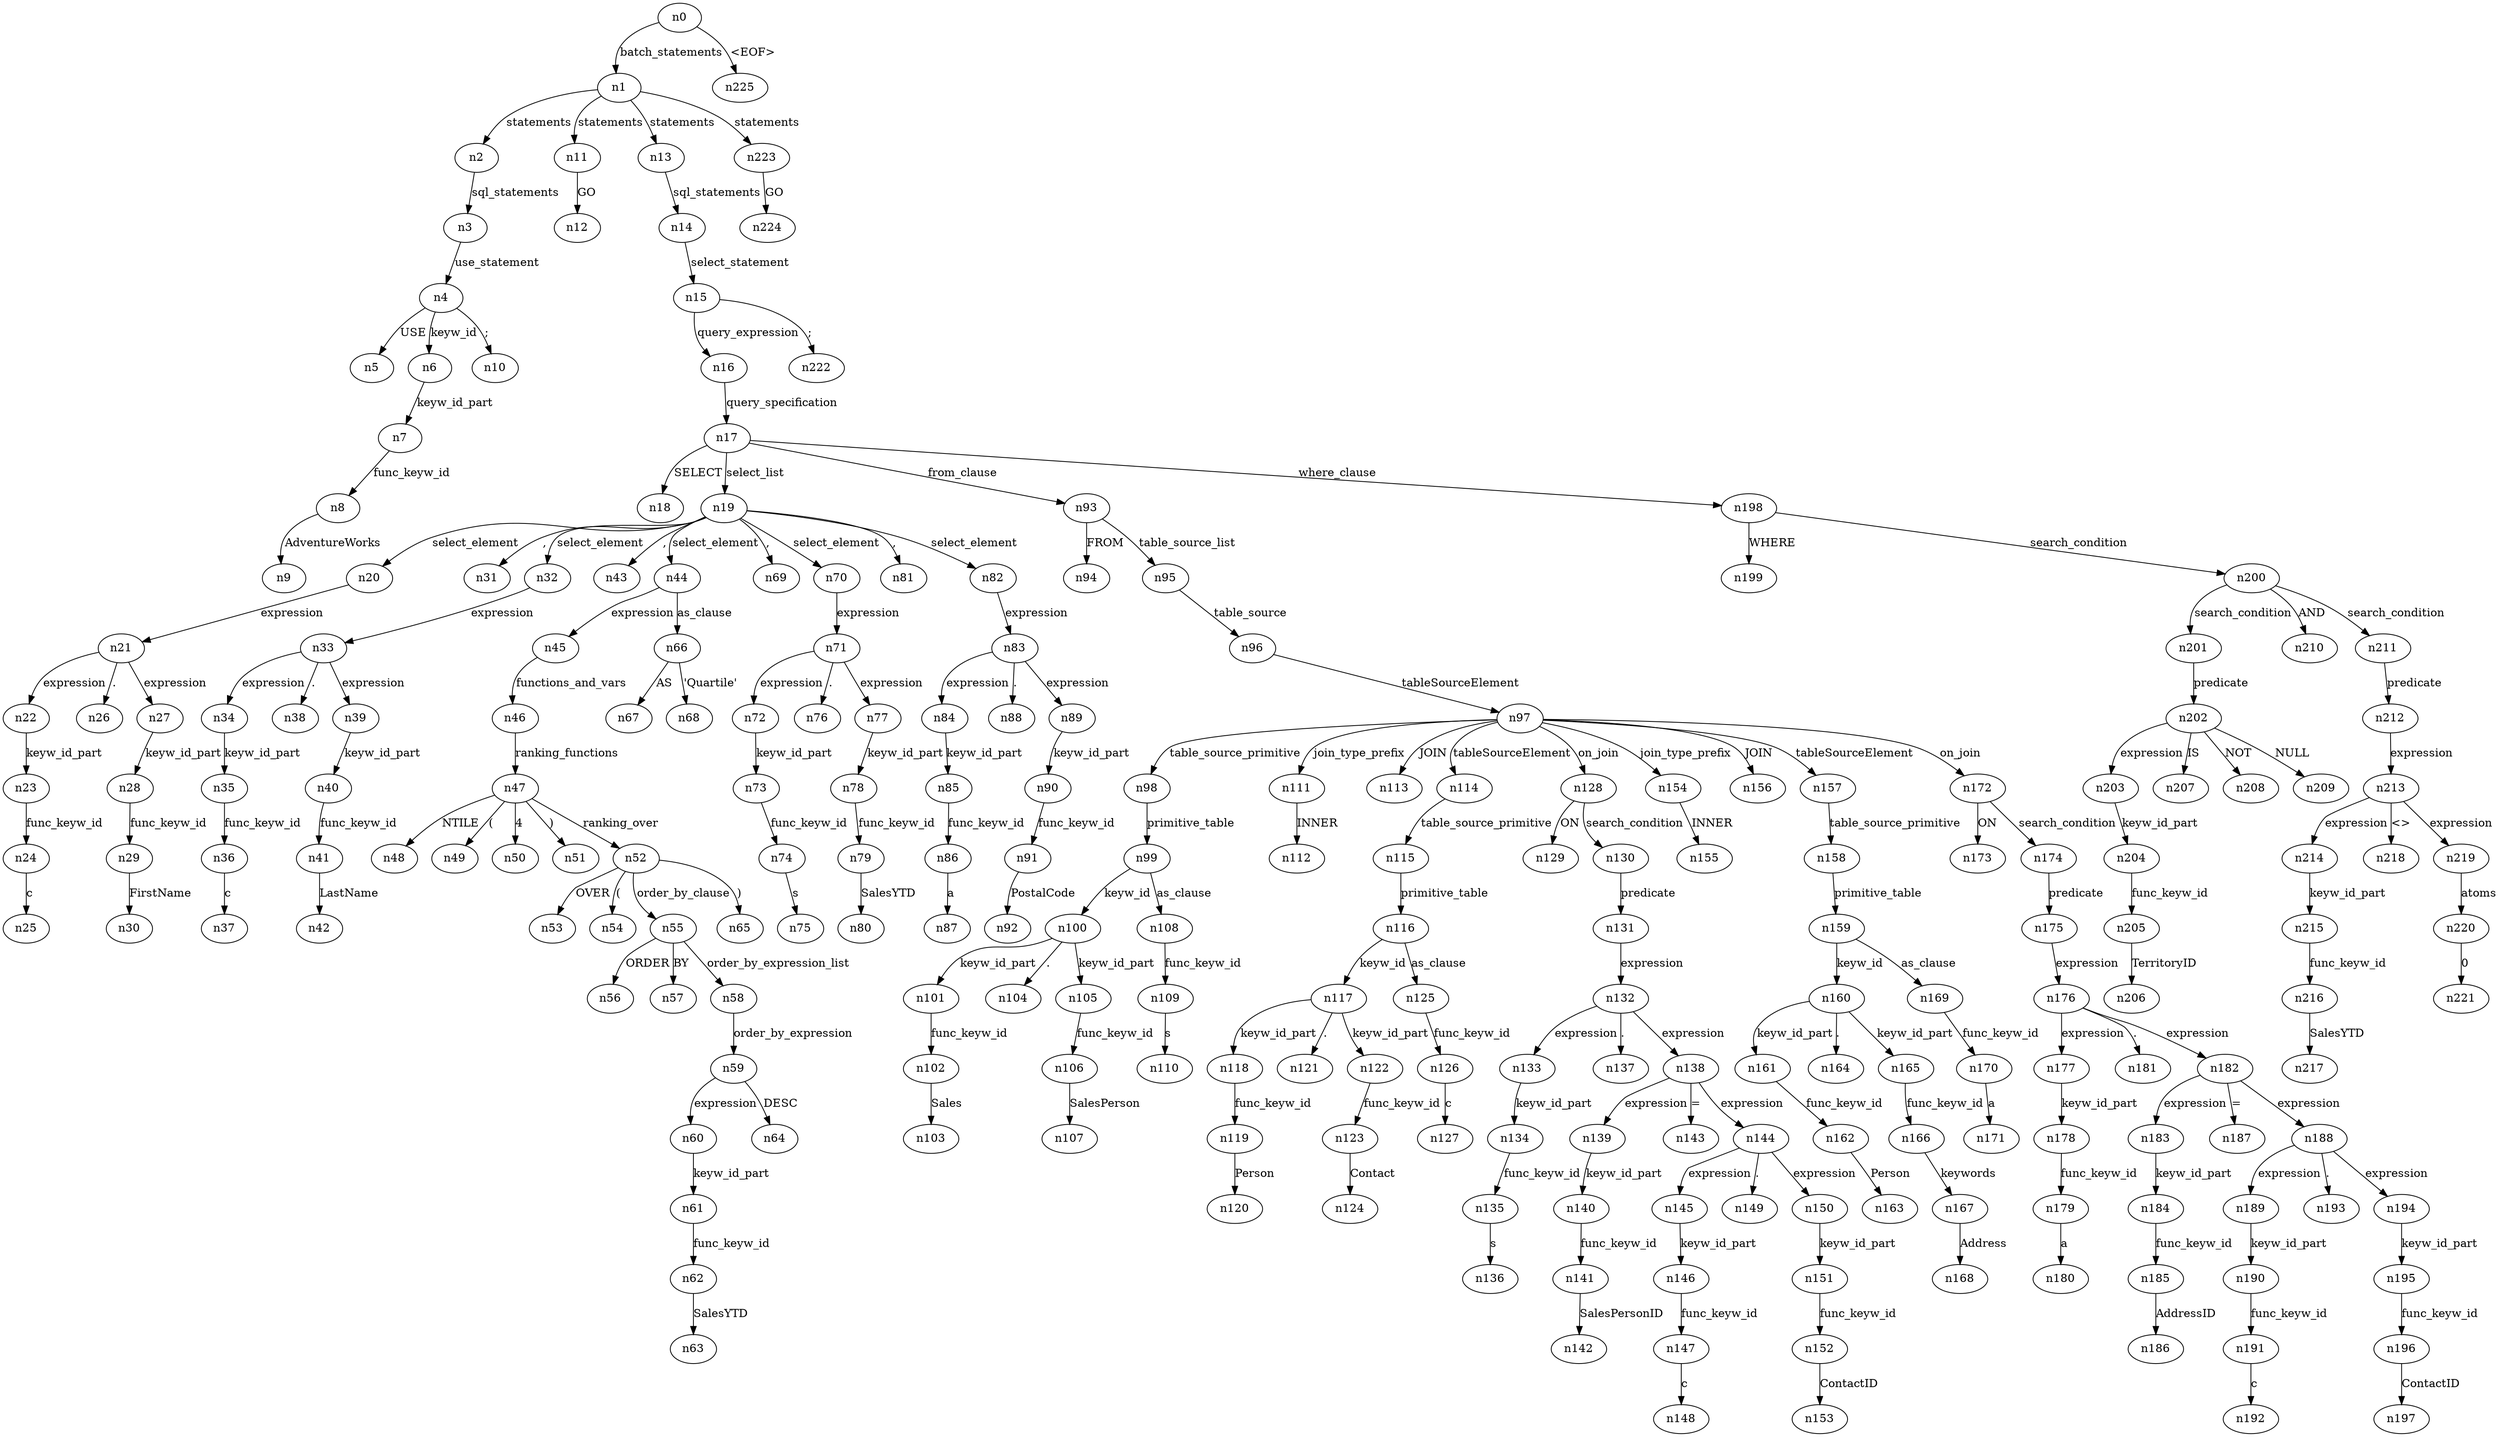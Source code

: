 digraph ParseTree {
  n0 -> n1 [label="batch_statements"];
  n1 -> n2 [label="statements"];
  n2 -> n3 [label="sql_statements"];
  n3 -> n4 [label="use_statement"];
  n4 -> n5 [label="USE"];
  n4 -> n6 [label="keyw_id"];
  n6 -> n7 [label="keyw_id_part"];
  n7 -> n8 [label="func_keyw_id"];
  n8 -> n9 [label="AdventureWorks"];
  n4 -> n10 [label=";"];
  n1 -> n11 [label="statements"];
  n11 -> n12 [label="GO"];
  n1 -> n13 [label="statements"];
  n13 -> n14 [label="sql_statements"];
  n14 -> n15 [label="select_statement"];
  n15 -> n16 [label="query_expression"];
  n16 -> n17 [label="query_specification"];
  n17 -> n18 [label="SELECT"];
  n17 -> n19 [label="select_list"];
  n19 -> n20 [label="select_element"];
  n20 -> n21 [label="expression"];
  n21 -> n22 [label="expression"];
  n22 -> n23 [label="keyw_id_part"];
  n23 -> n24 [label="func_keyw_id"];
  n24 -> n25 [label="c"];
  n21 -> n26 [label="."];
  n21 -> n27 [label="expression"];
  n27 -> n28 [label="keyw_id_part"];
  n28 -> n29 [label="func_keyw_id"];
  n29 -> n30 [label="FirstName"];
  n19 -> n31 [label=","];
  n19 -> n32 [label="select_element"];
  n32 -> n33 [label="expression"];
  n33 -> n34 [label="expression"];
  n34 -> n35 [label="keyw_id_part"];
  n35 -> n36 [label="func_keyw_id"];
  n36 -> n37 [label="c"];
  n33 -> n38 [label="."];
  n33 -> n39 [label="expression"];
  n39 -> n40 [label="keyw_id_part"];
  n40 -> n41 [label="func_keyw_id"];
  n41 -> n42 [label="LastName"];
  n19 -> n43 [label=","];
  n19 -> n44 [label="select_element"];
  n44 -> n45 [label="expression"];
  n45 -> n46 [label="functions_and_vars"];
  n46 -> n47 [label="ranking_functions"];
  n47 -> n48 [label="NTILE"];
  n47 -> n49 [label="("];
  n47 -> n50 [label="4"];
  n47 -> n51 [label=")"];
  n47 -> n52 [label="ranking_over"];
  n52 -> n53 [label="OVER"];
  n52 -> n54 [label="("];
  n52 -> n55 [label="order_by_clause"];
  n55 -> n56 [label="ORDER"];
  n55 -> n57 [label="BY"];
  n55 -> n58 [label="order_by_expression_list"];
  n58 -> n59 [label="order_by_expression"];
  n59 -> n60 [label="expression"];
  n60 -> n61 [label="keyw_id_part"];
  n61 -> n62 [label="func_keyw_id"];
  n62 -> n63 [label="SalesYTD"];
  n59 -> n64 [label="DESC"];
  n52 -> n65 [label=")"];
  n44 -> n66 [label="as_clause"];
  n66 -> n67 [label="AS"];
  n66 -> n68 [label="'Quartile'"];
  n19 -> n69 [label=","];
  n19 -> n70 [label="select_element"];
  n70 -> n71 [label="expression"];
  n71 -> n72 [label="expression"];
  n72 -> n73 [label="keyw_id_part"];
  n73 -> n74 [label="func_keyw_id"];
  n74 -> n75 [label="s"];
  n71 -> n76 [label="."];
  n71 -> n77 [label="expression"];
  n77 -> n78 [label="keyw_id_part"];
  n78 -> n79 [label="func_keyw_id"];
  n79 -> n80 [label="SalesYTD"];
  n19 -> n81 [label=","];
  n19 -> n82 [label="select_element"];
  n82 -> n83 [label="expression"];
  n83 -> n84 [label="expression"];
  n84 -> n85 [label="keyw_id_part"];
  n85 -> n86 [label="func_keyw_id"];
  n86 -> n87 [label="a"];
  n83 -> n88 [label="."];
  n83 -> n89 [label="expression"];
  n89 -> n90 [label="keyw_id_part"];
  n90 -> n91 [label="func_keyw_id"];
  n91 -> n92 [label="PostalCode"];
  n17 -> n93 [label="from_clause"];
  n93 -> n94 [label="FROM"];
  n93 -> n95 [label="table_source_list"];
  n95 -> n96 [label="table_source"];
  n96 -> n97 [label="tableSourceElement"];
  n97 -> n98 [label="table_source_primitive"];
  n98 -> n99 [label="primitive_table"];
  n99 -> n100 [label="keyw_id"];
  n100 -> n101 [label="keyw_id_part"];
  n101 -> n102 [label="func_keyw_id"];
  n102 -> n103 [label="Sales"];
  n100 -> n104 [label="."];
  n100 -> n105 [label="keyw_id_part"];
  n105 -> n106 [label="func_keyw_id"];
  n106 -> n107 [label="SalesPerson"];
  n99 -> n108 [label="as_clause"];
  n108 -> n109 [label="func_keyw_id"];
  n109 -> n110 [label="s"];
  n97 -> n111 [label="join_type_prefix"];
  n111 -> n112 [label="INNER"];
  n97 -> n113 [label="JOIN"];
  n97 -> n114 [label="tableSourceElement"];
  n114 -> n115 [label="table_source_primitive"];
  n115 -> n116 [label="primitive_table"];
  n116 -> n117 [label="keyw_id"];
  n117 -> n118 [label="keyw_id_part"];
  n118 -> n119 [label="func_keyw_id"];
  n119 -> n120 [label="Person"];
  n117 -> n121 [label="."];
  n117 -> n122 [label="keyw_id_part"];
  n122 -> n123 [label="func_keyw_id"];
  n123 -> n124 [label="Contact"];
  n116 -> n125 [label="as_clause"];
  n125 -> n126 [label="func_keyw_id"];
  n126 -> n127 [label="c"];
  n97 -> n128 [label="on_join"];
  n128 -> n129 [label="ON"];
  n128 -> n130 [label="search_condition"];
  n130 -> n131 [label="predicate"];
  n131 -> n132 [label="expression"];
  n132 -> n133 [label="expression"];
  n133 -> n134 [label="keyw_id_part"];
  n134 -> n135 [label="func_keyw_id"];
  n135 -> n136 [label="s"];
  n132 -> n137 [label="."];
  n132 -> n138 [label="expression"];
  n138 -> n139 [label="expression"];
  n139 -> n140 [label="keyw_id_part"];
  n140 -> n141 [label="func_keyw_id"];
  n141 -> n142 [label="SalesPersonID"];
  n138 -> n143 [label="="];
  n138 -> n144 [label="expression"];
  n144 -> n145 [label="expression"];
  n145 -> n146 [label="keyw_id_part"];
  n146 -> n147 [label="func_keyw_id"];
  n147 -> n148 [label="c"];
  n144 -> n149 [label="."];
  n144 -> n150 [label="expression"];
  n150 -> n151 [label="keyw_id_part"];
  n151 -> n152 [label="func_keyw_id"];
  n152 -> n153 [label="ContactID"];
  n97 -> n154 [label="join_type_prefix"];
  n154 -> n155 [label="INNER"];
  n97 -> n156 [label="JOIN"];
  n97 -> n157 [label="tableSourceElement"];
  n157 -> n158 [label="table_source_primitive"];
  n158 -> n159 [label="primitive_table"];
  n159 -> n160 [label="keyw_id"];
  n160 -> n161 [label="keyw_id_part"];
  n161 -> n162 [label="func_keyw_id"];
  n162 -> n163 [label="Person"];
  n160 -> n164 [label="."];
  n160 -> n165 [label="keyw_id_part"];
  n165 -> n166 [label="func_keyw_id"];
  n166 -> n167 [label="keywords"];
  n167 -> n168 [label="Address"];
  n159 -> n169 [label="as_clause"];
  n169 -> n170 [label="func_keyw_id"];
  n170 -> n171 [label="a"];
  n97 -> n172 [label="on_join"];
  n172 -> n173 [label="ON"];
  n172 -> n174 [label="search_condition"];
  n174 -> n175 [label="predicate"];
  n175 -> n176 [label="expression"];
  n176 -> n177 [label="expression"];
  n177 -> n178 [label="keyw_id_part"];
  n178 -> n179 [label="func_keyw_id"];
  n179 -> n180 [label="a"];
  n176 -> n181 [label="."];
  n176 -> n182 [label="expression"];
  n182 -> n183 [label="expression"];
  n183 -> n184 [label="keyw_id_part"];
  n184 -> n185 [label="func_keyw_id"];
  n185 -> n186 [label="AddressID"];
  n182 -> n187 [label="="];
  n182 -> n188 [label="expression"];
  n188 -> n189 [label="expression"];
  n189 -> n190 [label="keyw_id_part"];
  n190 -> n191 [label="func_keyw_id"];
  n191 -> n192 [label="c"];
  n188 -> n193 [label="."];
  n188 -> n194 [label="expression"];
  n194 -> n195 [label="keyw_id_part"];
  n195 -> n196 [label="func_keyw_id"];
  n196 -> n197 [label="ContactID"];
  n17 -> n198 [label="where_clause"];
  n198 -> n199 [label="WHERE"];
  n198 -> n200 [label="search_condition"];
  n200 -> n201 [label="search_condition"];
  n201 -> n202 [label="predicate"];
  n202 -> n203 [label="expression"];
  n203 -> n204 [label="keyw_id_part"];
  n204 -> n205 [label="func_keyw_id"];
  n205 -> n206 [label="TerritoryID"];
  n202 -> n207 [label="IS"];
  n202 -> n208 [label="NOT"];
  n202 -> n209 [label="NULL"];
  n200 -> n210 [label="AND"];
  n200 -> n211 [label="search_condition"];
  n211 -> n212 [label="predicate"];
  n212 -> n213 [label="expression"];
  n213 -> n214 [label="expression"];
  n214 -> n215 [label="keyw_id_part"];
  n215 -> n216 [label="func_keyw_id"];
  n216 -> n217 [label="SalesYTD"];
  n213 -> n218 [label="<>"];
  n213 -> n219 [label="expression"];
  n219 -> n220 [label="atoms"];
  n220 -> n221 [label="0"];
  n15 -> n222 [label=";"];
  n1 -> n223 [label="statements"];
  n223 -> n224 [label="GO"];
  n0 -> n225 [label="<EOF>"];
}